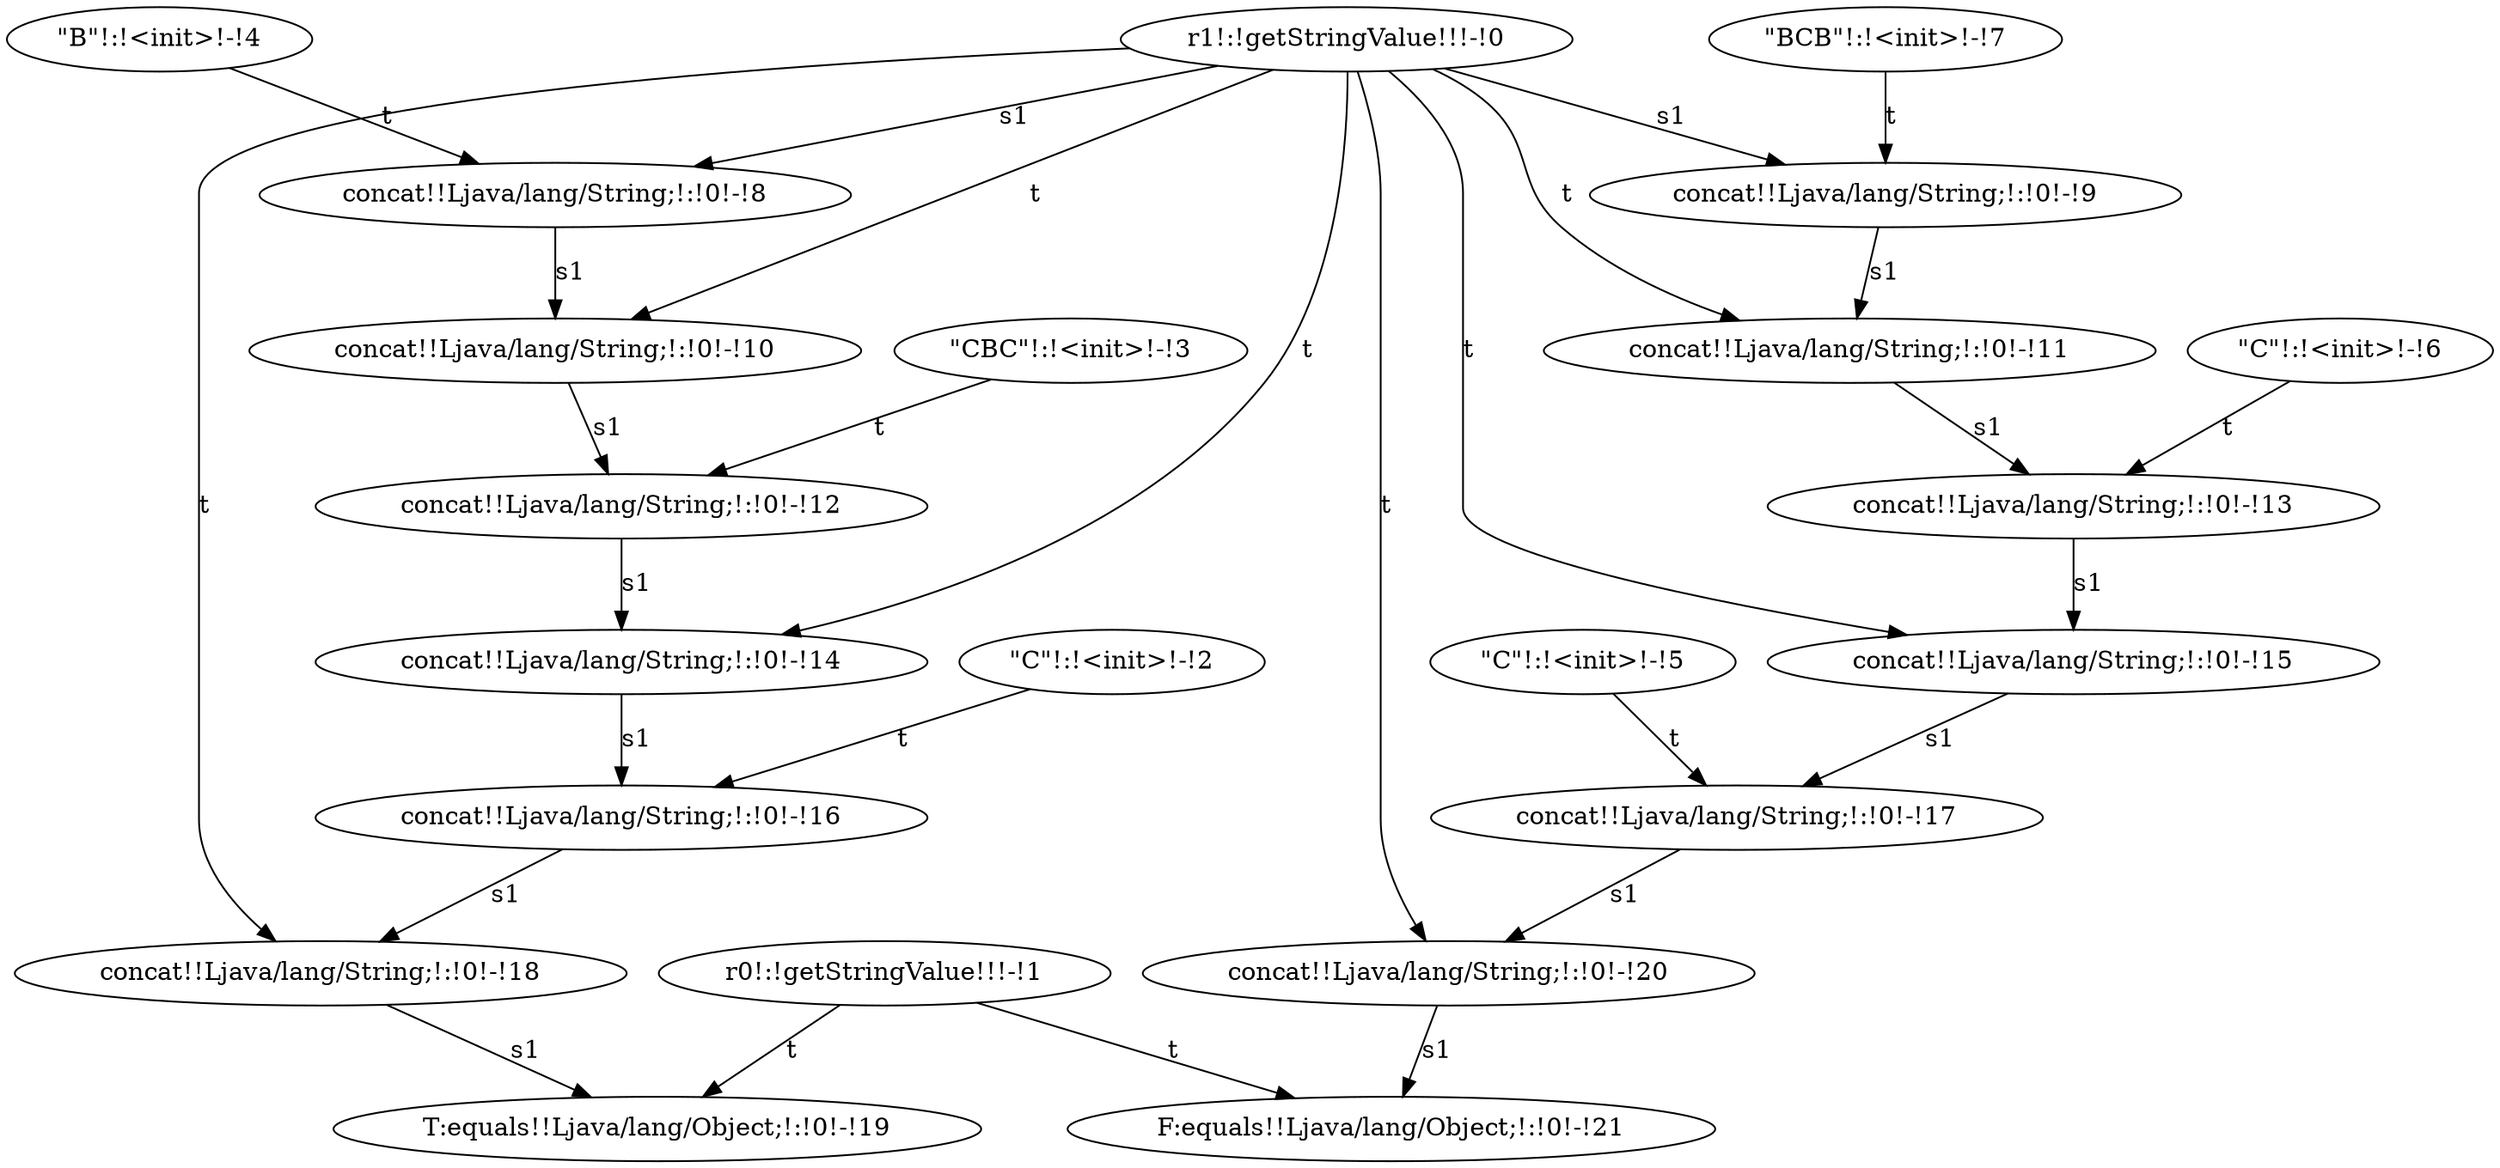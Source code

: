 digraph G {
  10 [ label="concat!!Ljava/lang/String;!:!0!-!10" ];
  0 [ label="r1!:!getStringValue!!!-!0" ];
  14 [ label="concat!!Ljava/lang/String;!:!0!-!14" ];
  7 [ label="\"BCB\"!:!<init>!-!7" ];
  8 [ label="concat!!Ljava/lang/String;!:!0!-!8" ];
  18 [ label="concat!!Ljava/lang/String;!:!0!-!18" ];
  2 [ label="\"C\"!:!<init>!-!2" ];
  3 [ label="\"CBC\"!:!<init>!-!3" ];
  19 [ label="T:equals!!Ljava/lang/Object;!:!0!-!19" ];
  12 [ label="concat!!Ljava/lang/String;!:!0!-!12" ];
  4 [ label="\"B\"!:!<init>!-!4" ];
  16 [ label="concat!!Ljava/lang/String;!:!0!-!16" ];
  9 [ label="concat!!Ljava/lang/String;!:!0!-!9" ];
  5 [ label="\"C\"!:!<init>!-!5" ];
  21 [ label="F:equals!!Ljava/lang/Object;!:!0!-!21" ];
  13 [ label="concat!!Ljava/lang/String;!:!0!-!13" ];
  1 [ label="r0!:!getStringValue!!!-!1" ];
  15 [ label="concat!!Ljava/lang/String;!:!0!-!15" ];
  11 [ label="concat!!Ljava/lang/String;!:!0!-!11" ];
  6 [ label="\"C\"!:!<init>!-!6" ];
  20 [ label="concat!!Ljava/lang/String;!:!0!-!20" ];
  17 [ label="concat!!Ljava/lang/String;!:!0!-!17" ];
  0 -> 18 [ label="t" ];
  16 -> 18 [ label="s1" ];
  1 -> 19 [ label="t" ];
  18 -> 19 [ label="s1" ];
  0 -> 20 [ label="t" ];
  17 -> 20 [ label="s1" ];
  1 -> 21 [ label="t" ];
  20 -> 21 [ label="s1" ];
  2 -> 16 [ label="t" ];
  14 -> 16 [ label="s1" ];
  0 -> 14 [ label="t" ];
  12 -> 14 [ label="s1" ];
  3 -> 12 [ label="t" ];
  10 -> 12 [ label="s1" ];
  0 -> 10 [ label="t" ];
  8 -> 10 [ label="s1" ];
  4 -> 8 [ label="t" ];
  0 -> 8 [ label="s1" ];
  5 -> 17 [ label="t" ];
  15 -> 17 [ label="s1" ];
  0 -> 15 [ label="t" ];
  13 -> 15 [ label="s1" ];
  6 -> 13 [ label="t" ];
  11 -> 13 [ label="s1" ];
  0 -> 11 [ label="t" ];
  9 -> 11 [ label="s1" ];
  7 -> 9 [ label="t" ];
  0 -> 9 [ label="s1" ];
}
